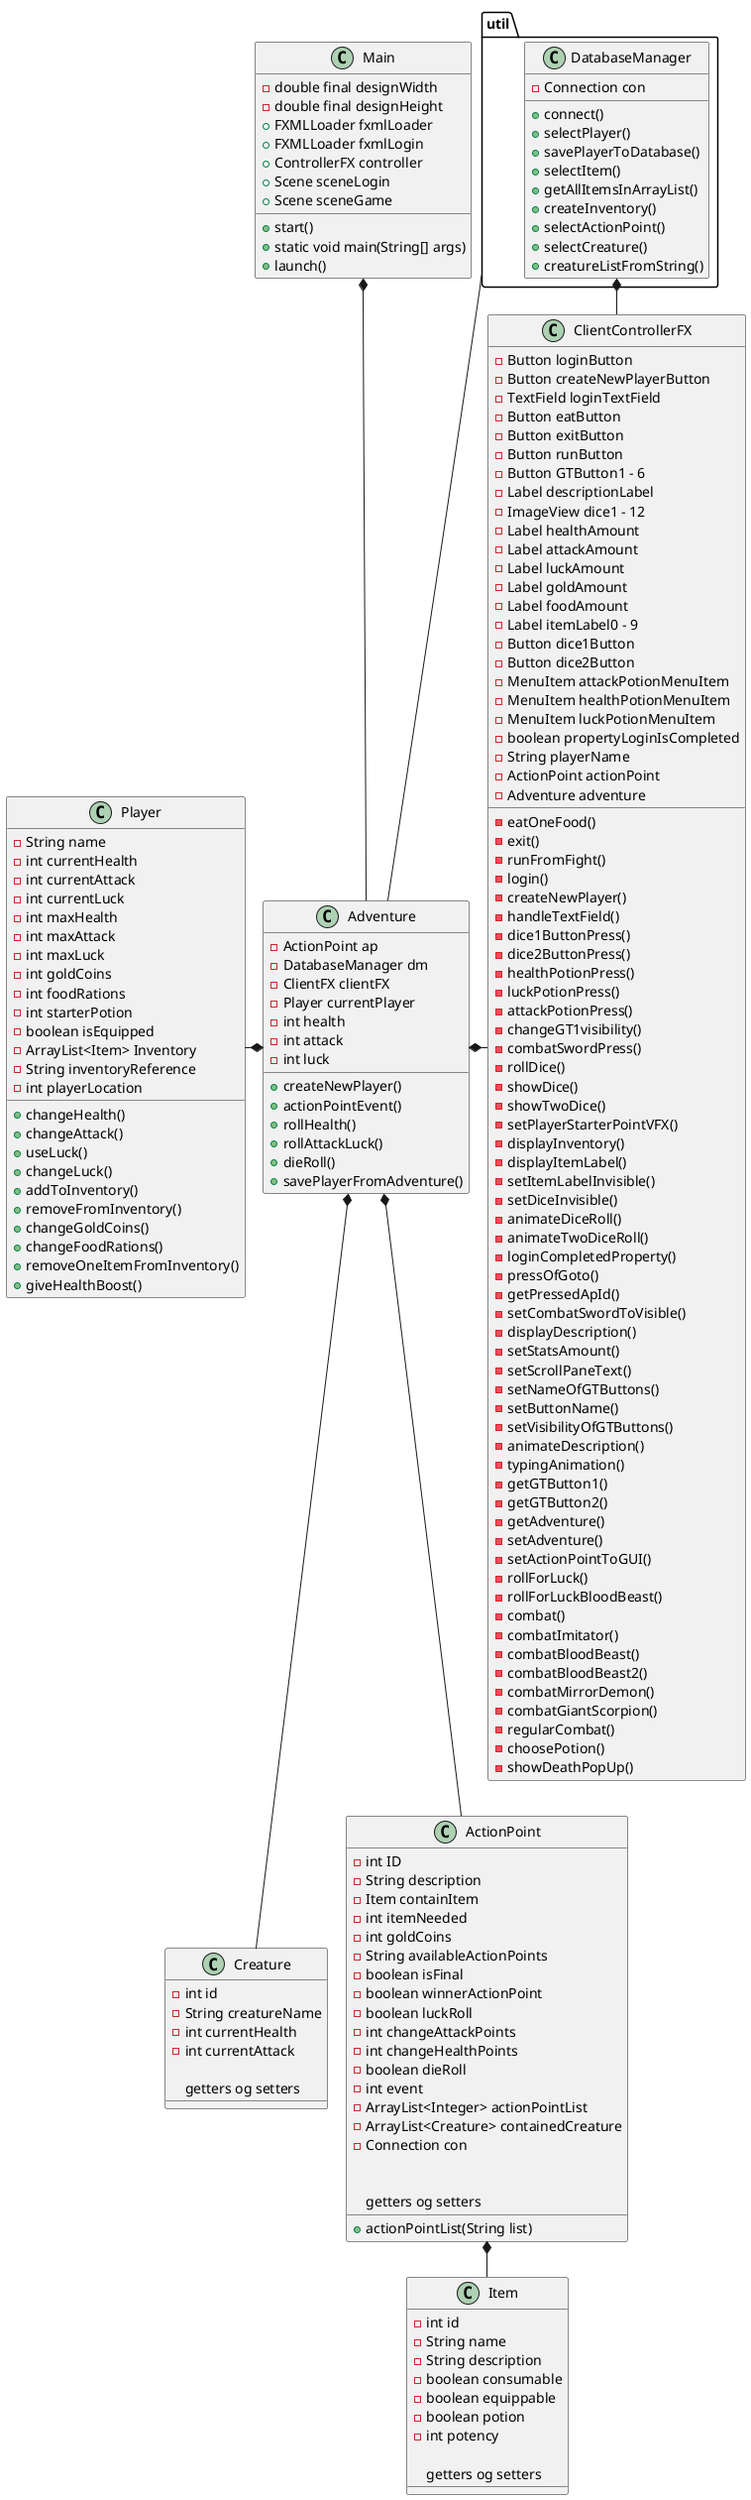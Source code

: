 @startuml
!pragma layout smetana
'https://plantuml.com/class-diagram


class Main{
-double final designWidth
-double final designHeight
+ FXMLLoader fxmlLoader
+ FXMLLoader fxmlLogin
+ ControllerFX controller
+ Scene sceneLogin
+ Scene sceneGame

+ start()
+ static void main(String[] args)
+ launch()

}

class Creature{
- int id
- String creatureName
-int currentHealth
-int currentAttack

getters og setters

}
class Adventure{
- ActionPoint ap
- DatabaseManager dm
-ClientFX clientFX
- Player currentPlayer
- int health
- int attack
- int luck

+ createNewPlayer()
+ actionPointEvent()
+ rollHealth()
+ rollAttackLuck()
+ dieRoll()
+ savePlayerFromAdventure()

}
class Player{
-String name
-int currentHealth
-int currentAttack
- int currentLuck
-int maxHealth
-int maxAttack
-int maxLuck
- int goldCoins
- int foodRations
- int starterPotion
-boolean isEquipped
-ArrayList<Item> Inventory
- String inventoryReference
- int playerLocation

+ changeHealth()
+ changeAttack()
+ useLuck()
+ changeLuck()
+ addToInventory()
+ removeFromInventory()
+ changeGoldCoins()
+ changeFoodRations()
+ removeOneItemFromInventory()
+ giveHealthBoost()
}

class Item{
- int id
- String name
- String description
- boolean consumable
- boolean equippable
- boolean potion
- int potency

getters og setters
}

class ActionPoint{
- int ID
- String description
- Item containItem
- int itemNeeded
- int goldCoins
- String availableActionPoints
- boolean isFinal
- boolean winnerActionPoint
- boolean luckRoll
- int changeAttackPoints
- int changeHealthPoints
- boolean dieRoll
- int event
- ArrayList<Integer> actionPointList
- ArrayList<Creature> containedCreature
- Connection con

+ actionPointList(String list)

getters og setters

 }



package util{
class DatabaseManager{
- Connection con

+ connect()
+ selectPlayer()
+ savePlayerToDatabase()
+ selectItem()
+ getAllItemsInArrayList()
+ createInventory()
+ selectActionPoint()
+ selectCreature()
+ creatureListFromString()


}
}

class ClientControllerFX{
- Button loginButton
- Button createNewPlayerButton
- TextField loginTextField
- Button eatButton
- Button exitButton
- Button runButton
- Button GTButton1 - 6
- Label descriptionLabel
- ImageView dice1 - 12
- Label healthAmount
- Label attackAmount
- Label luckAmount
- Label goldAmount
- Label foodAmount
- Label itemLabel0 - 9
- Button dice1Button
- Button dice2Button
- MenuItem attackPotionMenuItem
- MenuItem healthPotionMenuItem
- MenuItem luckPotionMenuItem
- boolean propertyLoginIsCompleted
- String playerName
- ActionPoint actionPoint
- Adventure adventure

- eatOneFood()
- exit()
- runFromFight()
- login()
- createNewPlayer()
- handleTextField()
- dice1ButtonPress()
- dice2ButtonPress()
- healthPotionPress()
- luckPotionPress()
- attackPotionPress()
- changeGT1visibility()
- combatSwordPress()
- rollDice()
- showDice()
- showTwoDice()
- setPlayerStarterPointVFX()
- displayInventory()
- displayItemLabel()
- setItemLabelInvisible()
- setDiceInvisible()
- animateDiceRoll()
- animateTwoDiceRoll()
- loginCompletedProperty()
- pressOfGoto()
- getPressedApId()
- setCombatSwordToVisible()
- displayDescription()
- setStatsAmount()
- setScrollPaneText()
- setNameOfGTButtons()
- setButtonName()
- setVisibilityOfGTButtons()
- animateDescription()
- typingAnimation()
- getGTButton1()
- getGTButton2()
- getAdventure()
- setAdventure()
- setActionPointToGUI()
- rollForLuck()
- rollForLuckBloodBeast()
- combat()
- combatImitator()
- combatBloodBeast()
- combatBloodBeast2()
- combatMirrorDemon()
- combatGiantScorpion()
- regularCombat()
- choosePotion()
- showDeathPopUp()
}




Main *-- Adventure
Adventure *-left- Player
DatabaseManager *-- ClientControllerFX
ActionPoint *-- Item
ActionPoint -up-* Adventure
"util" -right- Adventure
Adventure *-right- ClientControllerFX
Creature -up-* Adventure

@enduml